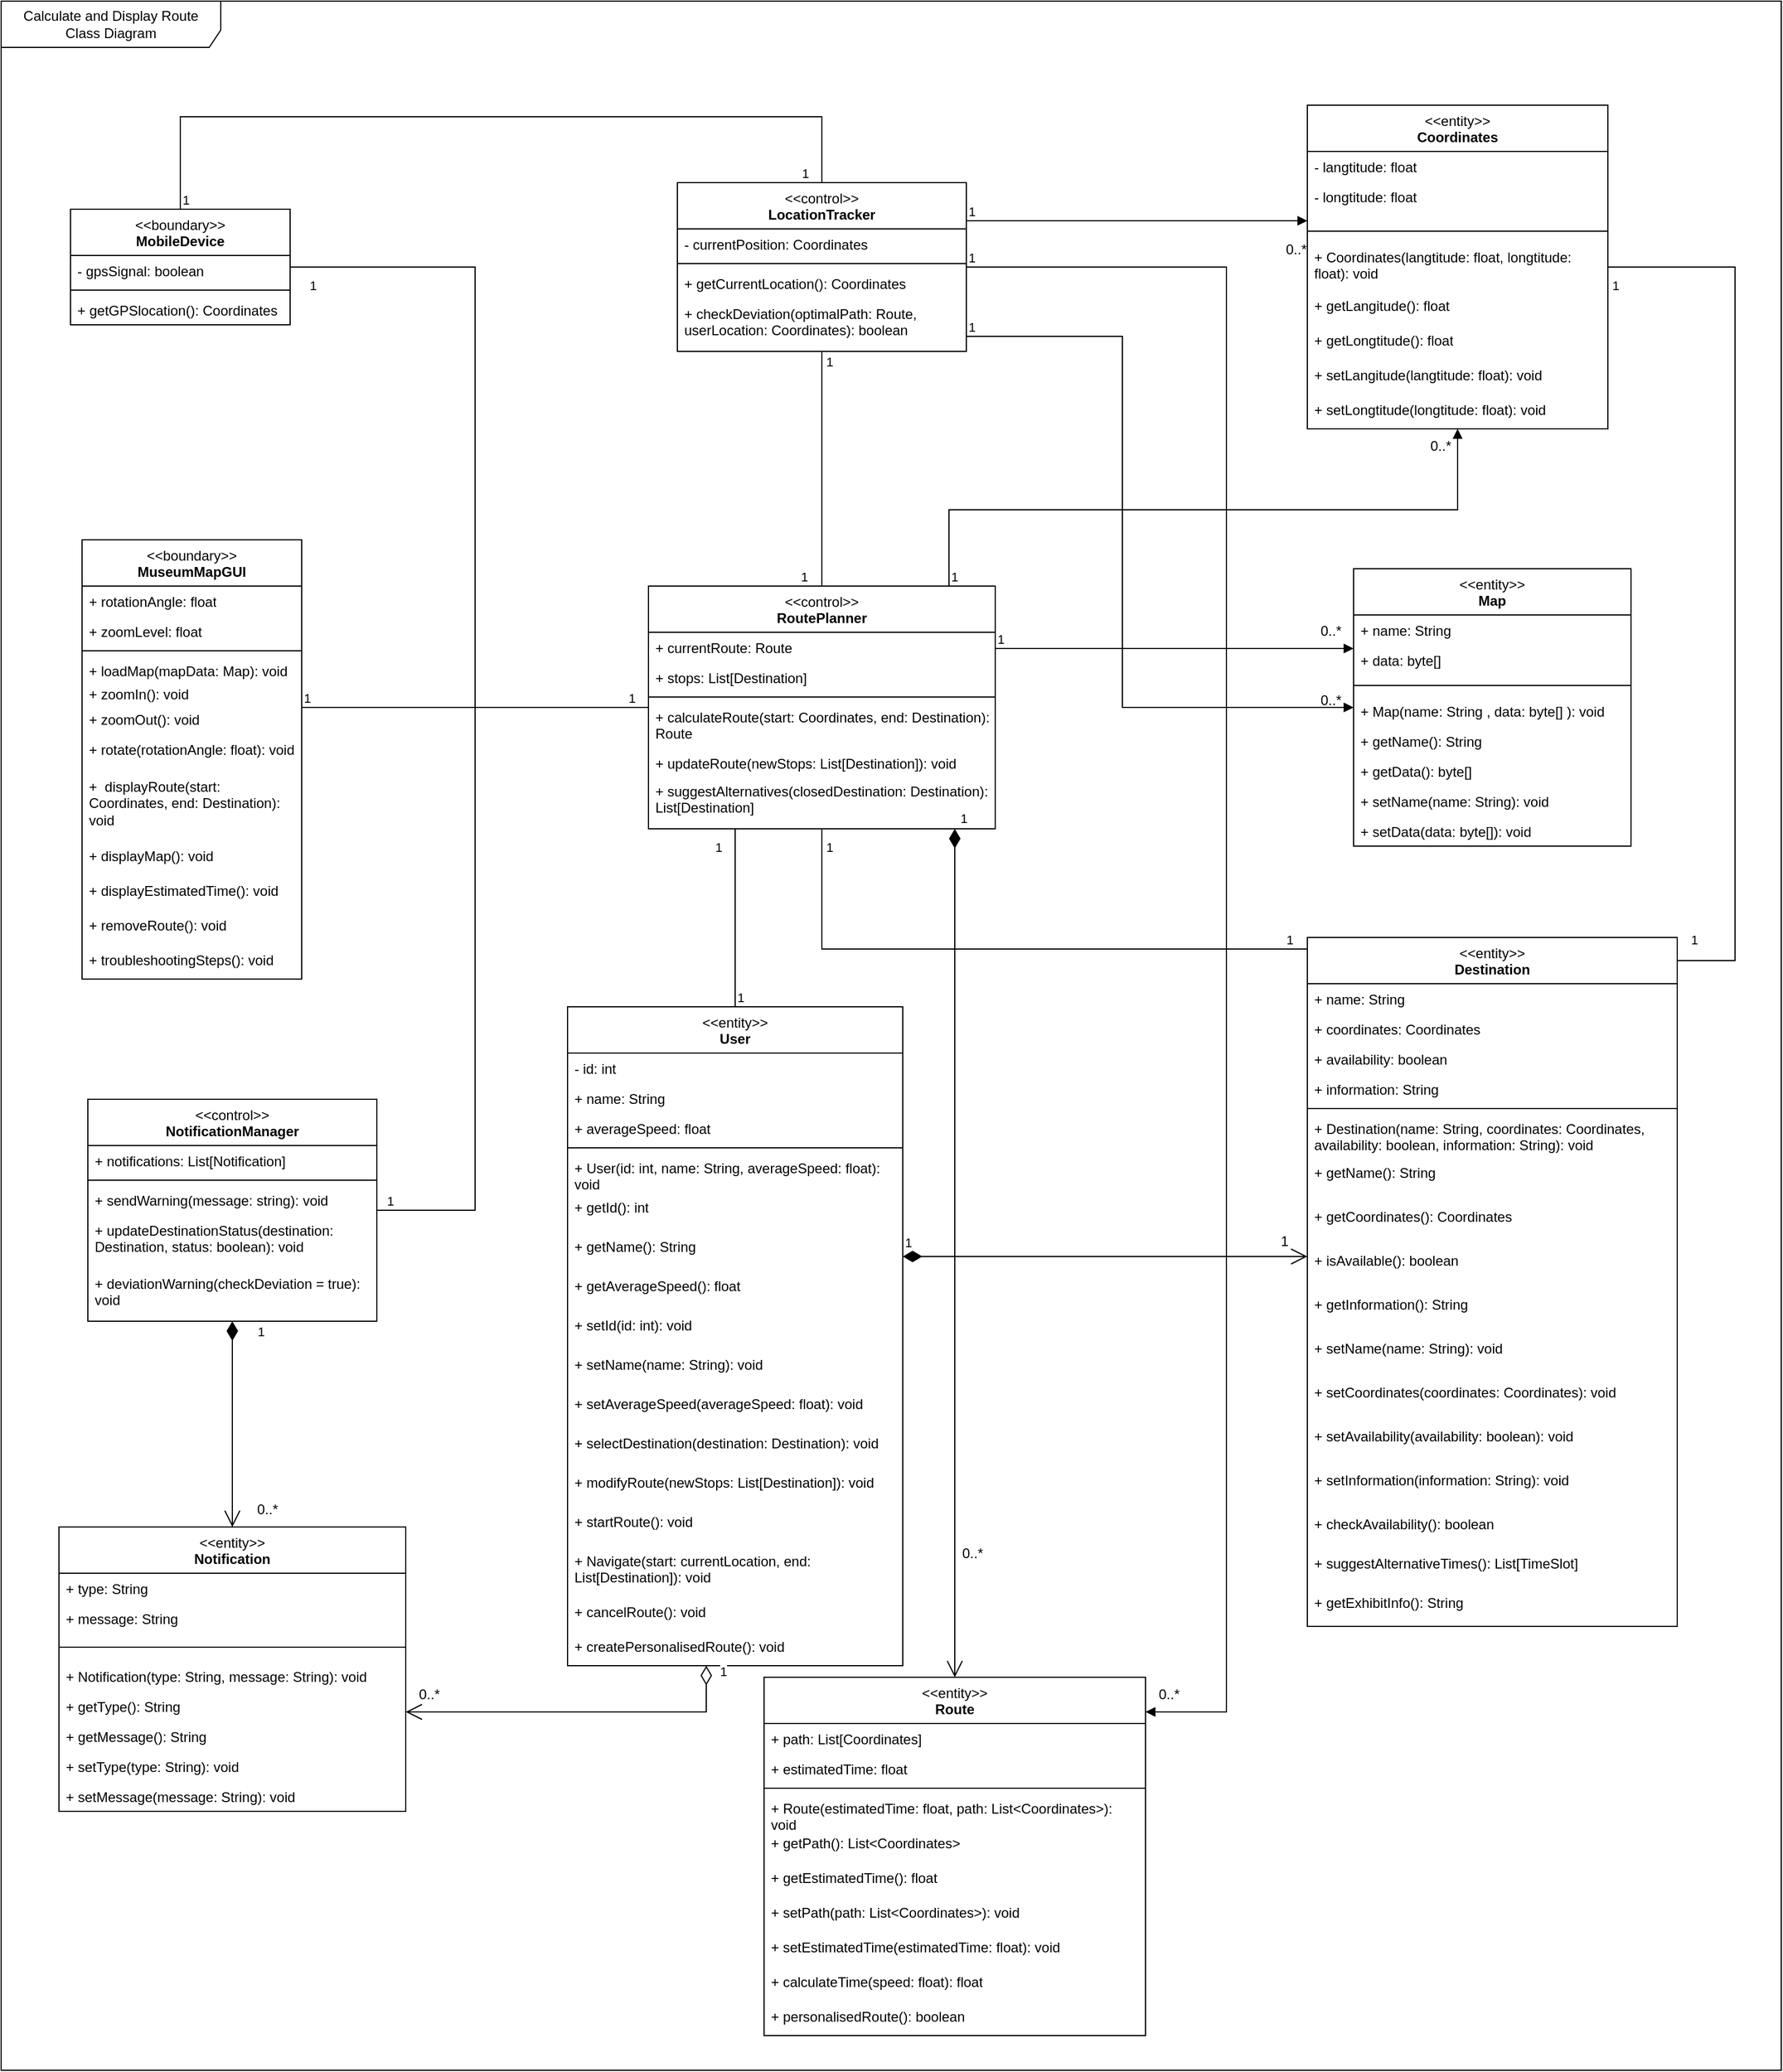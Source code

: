 <mxfile version="26.2.13">
  <diagram name="Page-1" id="kJih2EVv_8KnTAs_L_VF">
    <mxGraphModel dx="2088" dy="1134" grid="1" gridSize="10" guides="1" tooltips="1" connect="1" arrows="1" fold="1" page="1" pageScale="1" pageWidth="850" pageHeight="1100" math="0" shadow="0">
      <root>
        <mxCell id="0" />
        <mxCell id="1" parent="0" />
        <mxCell id="giSu3xgfnJtw4W87moCO-1" value="&lt;div&gt;&lt;span style=&quot;font-weight: normal;&quot;&gt;&amp;lt;&amp;lt;boundary&amp;gt;&amp;gt;&lt;/span&gt;&lt;/div&gt;MuseumMapGUI" style="swimlane;fontStyle=1;align=center;verticalAlign=top;childLayout=stackLayout;horizontal=1;startSize=40;horizontalStack=0;resizeParent=1;resizeParentMax=0;resizeLast=0;collapsible=1;marginBottom=0;whiteSpace=wrap;html=1;" parent="1" vertex="1">
          <mxGeometry x="80" y="486" width="190" height="380" as="geometry" />
        </mxCell>
        <mxCell id="giSu3xgfnJtw4W87moCO-2" value="+ rotationAngle: float" style="text;strokeColor=none;fillColor=none;align=left;verticalAlign=top;spacingLeft=4;spacingRight=4;overflow=hidden;rotatable=0;points=[[0,0.5],[1,0.5]];portConstraint=eastwest;whiteSpace=wrap;html=1;" parent="giSu3xgfnJtw4W87moCO-1" vertex="1">
          <mxGeometry y="40" width="190" height="26" as="geometry" />
        </mxCell>
        <mxCell id="giSu3xgfnJtw4W87moCO-6" value="+ zoomLevel: float" style="text;strokeColor=none;fillColor=none;align=left;verticalAlign=top;spacingLeft=4;spacingRight=4;overflow=hidden;rotatable=0;points=[[0,0.5],[1,0.5]];portConstraint=eastwest;whiteSpace=wrap;html=1;" parent="giSu3xgfnJtw4W87moCO-1" vertex="1">
          <mxGeometry y="66" width="190" height="26" as="geometry" />
        </mxCell>
        <mxCell id="giSu3xgfnJtw4W87moCO-3" value="" style="line;strokeWidth=1;fillColor=none;align=left;verticalAlign=middle;spacingTop=-1;spacingLeft=3;spacingRight=3;rotatable=0;labelPosition=right;points=[];portConstraint=eastwest;strokeColor=inherit;" parent="giSu3xgfnJtw4W87moCO-1" vertex="1">
          <mxGeometry y="92" width="190" height="8" as="geometry" />
        </mxCell>
        <mxCell id="giSu3xgfnJtw4W87moCO-4" value="+ loadMap(mapData: Map): void" style="text;strokeColor=none;fillColor=none;align=left;verticalAlign=top;spacingLeft=4;spacingRight=4;overflow=hidden;rotatable=0;points=[[0,0.5],[1,0.5]];portConstraint=eastwest;whiteSpace=wrap;html=1;" parent="giSu3xgfnJtw4W87moCO-1" vertex="1">
          <mxGeometry y="100" width="190" height="20" as="geometry" />
        </mxCell>
        <mxCell id="giSu3xgfnJtw4W87moCO-8" value="+ zoomIn(): void" style="text;strokeColor=none;fillColor=none;align=left;verticalAlign=top;spacingLeft=4;spacingRight=4;overflow=hidden;rotatable=0;points=[[0,0.5],[1,0.5]];portConstraint=eastwest;whiteSpace=wrap;html=1;" parent="giSu3xgfnJtw4W87moCO-1" vertex="1">
          <mxGeometry y="120" width="190" height="22" as="geometry" />
        </mxCell>
        <mxCell id="giSu3xgfnJtw4W87moCO-7" value="+ zoomOut(): void" style="text;strokeColor=none;fillColor=none;align=left;verticalAlign=top;spacingLeft=4;spacingRight=4;overflow=hidden;rotatable=0;points=[[0,0.5],[1,0.5]];portConstraint=eastwest;whiteSpace=wrap;html=1;" parent="giSu3xgfnJtw4W87moCO-1" vertex="1">
          <mxGeometry y="142" width="190" height="26" as="geometry" />
        </mxCell>
        <mxCell id="yc8N-USPrAwOxbpiKcuN-67" value="+ rotate(rotationAngle: float): void" style="text;strokeColor=none;fillColor=none;align=left;verticalAlign=top;spacingLeft=4;spacingRight=4;overflow=hidden;rotatable=0;points=[[0,0.5],[1,0.5]];portConstraint=eastwest;whiteSpace=wrap;html=1;" parent="giSu3xgfnJtw4W87moCO-1" vertex="1">
          <mxGeometry y="168" width="190" height="32" as="geometry" />
        </mxCell>
        <mxCell id="giSu3xgfnJtw4W87moCO-9" value="+&amp;nbsp;&lt;span style=&quot;color: rgba(0, 0, 0, 0); font-family: monospace; font-size: 0px; text-wrap-mode: nowrap;&quot;&gt;%3CmxGraphModel%3E%3Croot%3E%3CmxCell%20id%3D%220%22%2F%3E%3CmxCell%20id%3D%221%22%20parent%3D%220%22%2F%3E%3CmxCell%20id%3D%222%22%20value%3D%22%2B%26amp%3Bnbsp%3BcalculateRoute(start%3A%20Coordinates%2C%20end%3A%20Destination)%3A%20Route%22%20style%3D%22text%3BstrokeColor%3Dnone%3BfillColor%3Dnone%3Balign%3Dleft%3BverticalAlign%3Dtop%3BspacingLeft%3D4%3BspacingRight%3D4%3Boverflow%3Dhidden%3Brotatable%3D0%3Bpoints%3D%5B%5B0%2C0.5%5D%2C%5B1%2C0.5%5D%5D%3BportConstraint%3Deastwest%3BwhiteSpace%3Dwrap%3Bhtml%3D1%3B%22%20vertex%3D%221%22%20parent%3D%221%22%3E%3CmxGeometry%20x%3D%2250%22%20y%3D%22556%22%20width%3D%22300%22%20height%3D%2240%22%20as%3D%22geometry%22%2F%3E%3C%2FmxCell%3E%3C%2Froot%3E%3C%2FmxGraphModel%3E&lt;/span&gt;&lt;span style=&quot;color: rgba(0, 0, 0, 0); font-family: monospace; font-size: 0px; text-wrap-mode: nowrap;&quot;&gt;%3CmxGraphModel%3E%3Croot%3E%3CmxCell%20id%3D%220%22%2F%3E%3CmxCell%20id%3D%221%22%20parent%3D%220%22%2F%3E%3CmxCell%20id%3D%222%22%20value%3D%22%2B%26amp%3Bnbsp%3BcalculateRoute(start%3A%20Coordinates%2C%20end%3A%20Destination)%3A%20Route%22%20style%3D%22text%3BstrokeColor%3Dnone%3BfillColor%3Dnone%3Balign%3Dleft%3BverticalAlign%3Dtop%3BspacingLeft%3D4%3BspacingRight%3D4%3Boverflow%3Dhidden%3Brotatable%3D0%3Bpoints%3D%5B%5B0%2C0.5%5D%2C%5B1%2C0.5%5D%5D%3BportConstraint%3Deastwest%3BwhiteSpace%3Dwrap%3Bhtml%3D1%3B%22%20vertex%3D%221%22%20parent%3D%221%22%3E%3CmxGeometry%20x%3D%2250%22%20y%3D%22556%22%20width%3D%22300%22%20height%3D%2240%22%20as%3D%22geometry%22%2F%3E%3C%2FmxCell%3E%3C%2Froot%3E%3C%2FmxGraphModel%3E&lt;/span&gt;&lt;span style=&quot;color: rgba(0, 0, 0, 0); font-family: monospace; font-size: 0px; text-wrap-mode: nowrap;&quot;&gt;%3CmxGraphModel%3E%3Croot%3E%3CmxCell%20id%3D%220%22%2F%3E%3CmxCell%20id%3D%221%22%20parent%3D%220%22%2F%3E%3CmxCell%20id%3D%222%22%20value%3D%22%2B%26amp%3Bnbsp%3BcalculateRoute(start%3A%20Coordinates%2C%20end%3A%20Destination)%3A%20Route%22%20style%3D%22text%3BstrokeColor%3Dnone%3BfillColor%3Dnone%3Balign%3Dleft%3BverticalAlign%3Dtop%3BspacingLeft%3D4%3BspacingRight%3D4%3Boverflow%3Dhidden%3Brotatable%3D0%3Bpoints%3D%5B%5B0%2C0.5%5D%2C%5B1%2C0.5%5D%5D%3BportConstraint%3Deastwest%3BwhiteSpace%3Dwrap%3Bhtml%3D1%3B%22%20vertex%3D%221%22%20parent%3D%221%22%3E%3CmxGeometry%20x%3D%2250%22%20y%3D%22556%22%20width%3D%22300%22%20height%3D%2240%22%20as%3D%22geometry%22%2F%3E%3C%2FmxCell%3E%3C%2Froot%3E%3C%2FmxGraphModel%3E&lt;/span&gt;&amp;nbsp;displayRoute(start: Coordinates, end: Destination): void" style="text;strokeColor=none;fillColor=none;align=left;verticalAlign=top;spacingLeft=4;spacingRight=4;overflow=hidden;rotatable=0;points=[[0,0.5],[1,0.5]];portConstraint=eastwest;whiteSpace=wrap;html=1;" parent="giSu3xgfnJtw4W87moCO-1" vertex="1">
          <mxGeometry y="200" width="190" height="60" as="geometry" />
        </mxCell>
        <mxCell id="yc8N-USPrAwOxbpiKcuN-157" value="+&amp;nbsp;displayMap(): void" style="text;strokeColor=none;fillColor=none;align=left;verticalAlign=top;spacingLeft=4;spacingRight=4;overflow=hidden;rotatable=0;points=[[0,0.5],[1,0.5]];portConstraint=eastwest;whiteSpace=wrap;html=1;" parent="giSu3xgfnJtw4W87moCO-1" vertex="1">
          <mxGeometry y="260" width="190" height="30" as="geometry" />
        </mxCell>
        <mxCell id="pX2vOgB9DVnVpHi7qS7u-8" value="+ displayEstimatedTime(): void" style="text;strokeColor=none;fillColor=none;align=left;verticalAlign=top;spacingLeft=4;spacingRight=4;overflow=hidden;rotatable=0;points=[[0,0.5],[1,0.5]];portConstraint=eastwest;whiteSpace=wrap;html=1;" parent="giSu3xgfnJtw4W87moCO-1" vertex="1">
          <mxGeometry y="290" width="190" height="30" as="geometry" />
        </mxCell>
        <mxCell id="pX2vOgB9DVnVpHi7qS7u-9" value="+ removeRoute(): void" style="text;strokeColor=none;fillColor=none;align=left;verticalAlign=top;spacingLeft=4;spacingRight=4;overflow=hidden;rotatable=0;points=[[0,0.5],[1,0.5]];portConstraint=eastwest;whiteSpace=wrap;html=1;" parent="giSu3xgfnJtw4W87moCO-1" vertex="1">
          <mxGeometry y="320" width="190" height="30" as="geometry" />
        </mxCell>
        <mxCell id="pX2vOgB9DVnVpHi7qS7u-10" value="+ troubleshootingSteps(): void" style="text;strokeColor=none;fillColor=none;align=left;verticalAlign=top;spacingLeft=4;spacingRight=4;overflow=hidden;rotatable=0;points=[[0,0.5],[1,0.5]];portConstraint=eastwest;whiteSpace=wrap;html=1;" parent="giSu3xgfnJtw4W87moCO-1" vertex="1">
          <mxGeometry y="350" width="190" height="30" as="geometry" />
        </mxCell>
        <mxCell id="giSu3xgfnJtw4W87moCO-10" value="Calculate and Display Route&lt;div&gt;Class Diagram&lt;/div&gt;" style="shape=umlFrame;whiteSpace=wrap;html=1;pointerEvents=0;width=190;height=40;" parent="1" vertex="1">
          <mxGeometry x="10" y="20" width="1540" height="1790" as="geometry" />
        </mxCell>
        <mxCell id="yc8N-USPrAwOxbpiKcuN-10" value="&lt;div&gt;&lt;span style=&quot;font-weight: normal;&quot;&gt;&amp;lt;&amp;lt;boundary&amp;gt;&amp;gt;&lt;/span&gt;&lt;/div&gt;MobileDevice" style="swimlane;fontStyle=1;align=center;verticalAlign=top;childLayout=stackLayout;horizontal=1;startSize=40;horizontalStack=0;resizeParent=1;resizeParentMax=0;resizeLast=0;collapsible=1;marginBottom=0;whiteSpace=wrap;html=1;" parent="1" vertex="1">
          <mxGeometry x="70" y="200" width="190" height="100" as="geometry" />
        </mxCell>
        <mxCell id="yc8N-USPrAwOxbpiKcuN-11" value="- gpsSignal: boolean" style="text;strokeColor=none;fillColor=none;align=left;verticalAlign=top;spacingLeft=4;spacingRight=4;overflow=hidden;rotatable=0;points=[[0,0.5],[1,0.5]];portConstraint=eastwest;whiteSpace=wrap;html=1;" parent="yc8N-USPrAwOxbpiKcuN-10" vertex="1">
          <mxGeometry y="40" width="190" height="26" as="geometry" />
        </mxCell>
        <mxCell id="yc8N-USPrAwOxbpiKcuN-14" value="" style="line;strokeWidth=1;fillColor=none;align=left;verticalAlign=middle;spacingTop=-1;spacingLeft=3;spacingRight=3;rotatable=0;labelPosition=right;points=[];portConstraint=eastwest;strokeColor=inherit;" parent="yc8N-USPrAwOxbpiKcuN-10" vertex="1">
          <mxGeometry y="66" width="190" height="8" as="geometry" />
        </mxCell>
        <mxCell id="yc8N-USPrAwOxbpiKcuN-15" value="+ getGPSlocation(): Coordinates" style="text;strokeColor=none;fillColor=none;align=left;verticalAlign=top;spacingLeft=4;spacingRight=4;overflow=hidden;rotatable=0;points=[[0,0.5],[1,0.5]];portConstraint=eastwest;whiteSpace=wrap;html=1;" parent="yc8N-USPrAwOxbpiKcuN-10" vertex="1">
          <mxGeometry y="74" width="190" height="26" as="geometry" />
        </mxCell>
        <mxCell id="yc8N-USPrAwOxbpiKcuN-20" value="&lt;div&gt;&lt;span style=&quot;font-weight: normal;&quot;&gt;&amp;lt;&amp;lt;entity&amp;gt;&amp;gt;&lt;/span&gt;&lt;/div&gt;User" style="swimlane;fontStyle=1;align=center;verticalAlign=top;childLayout=stackLayout;horizontal=1;startSize=40;horizontalStack=0;resizeParent=1;resizeParentMax=0;resizeLast=0;collapsible=1;marginBottom=0;whiteSpace=wrap;html=1;" parent="1" vertex="1">
          <mxGeometry x="500" y="890" width="290" height="570" as="geometry" />
        </mxCell>
        <mxCell id="yc8N-USPrAwOxbpiKcuN-21" value="- id: int" style="text;strokeColor=none;fillColor=none;align=left;verticalAlign=top;spacingLeft=4;spacingRight=4;overflow=hidden;rotatable=0;points=[[0,0.5],[1,0.5]];portConstraint=eastwest;whiteSpace=wrap;html=1;" parent="yc8N-USPrAwOxbpiKcuN-20" vertex="1">
          <mxGeometry y="40" width="290" height="26" as="geometry" />
        </mxCell>
        <mxCell id="yc8N-USPrAwOxbpiKcuN-22" value="+ name: String" style="text;strokeColor=none;fillColor=none;align=left;verticalAlign=top;spacingLeft=4;spacingRight=4;overflow=hidden;rotatable=0;points=[[0,0.5],[1,0.5]];portConstraint=eastwest;whiteSpace=wrap;html=1;" parent="yc8N-USPrAwOxbpiKcuN-20" vertex="1">
          <mxGeometry y="66" width="290" height="26" as="geometry" />
        </mxCell>
        <mxCell id="yc8N-USPrAwOxbpiKcuN-28" value="+ averageSpeed: float" style="text;strokeColor=none;fillColor=none;align=left;verticalAlign=top;spacingLeft=4;spacingRight=4;overflow=hidden;rotatable=0;points=[[0,0.5],[1,0.5]];portConstraint=eastwest;whiteSpace=wrap;html=1;" parent="yc8N-USPrAwOxbpiKcuN-20" vertex="1">
          <mxGeometry y="92" width="290" height="26" as="geometry" />
        </mxCell>
        <mxCell id="yc8N-USPrAwOxbpiKcuN-23" value="" style="line;strokeWidth=1;fillColor=none;align=left;verticalAlign=middle;spacingTop=-1;spacingLeft=3;spacingRight=3;rotatable=0;labelPosition=right;points=[];portConstraint=eastwest;strokeColor=inherit;" parent="yc8N-USPrAwOxbpiKcuN-20" vertex="1">
          <mxGeometry y="118" width="290" height="8" as="geometry" />
        </mxCell>
        <mxCell id="yc8N-USPrAwOxbpiKcuN-24" value="+ User(id: int, name: String, averageSpeed: float): void" style="text;strokeColor=none;fillColor=none;align=left;verticalAlign=top;spacingLeft=4;spacingRight=4;overflow=hidden;rotatable=0;points=[[0,0.5],[1,0.5]];portConstraint=eastwest;whiteSpace=wrap;html=1;" parent="yc8N-USPrAwOxbpiKcuN-20" vertex="1">
          <mxGeometry y="126" width="290" height="34" as="geometry" />
        </mxCell>
        <mxCell id="yc8N-USPrAwOxbpiKcuN-135" value="+ getId(): int" style="text;strokeColor=none;fillColor=none;align=left;verticalAlign=top;spacingLeft=4;spacingRight=4;overflow=hidden;rotatable=0;points=[[0,0.5],[1,0.5]];portConstraint=eastwest;whiteSpace=wrap;html=1;" parent="yc8N-USPrAwOxbpiKcuN-20" vertex="1">
          <mxGeometry y="160" width="290" height="34" as="geometry" />
        </mxCell>
        <mxCell id="yc8N-USPrAwOxbpiKcuN-140" value="+ getName(): String" style="text;strokeColor=none;fillColor=none;align=left;verticalAlign=top;spacingLeft=4;spacingRight=4;overflow=hidden;rotatable=0;points=[[0,0.5],[1,0.5]];portConstraint=eastwest;whiteSpace=wrap;html=1;" parent="yc8N-USPrAwOxbpiKcuN-20" vertex="1">
          <mxGeometry y="194" width="290" height="34" as="geometry" />
        </mxCell>
        <mxCell id="yc8N-USPrAwOxbpiKcuN-139" value="+ getAverageSpeed(): float" style="text;strokeColor=none;fillColor=none;align=left;verticalAlign=top;spacingLeft=4;spacingRight=4;overflow=hidden;rotatable=0;points=[[0,0.5],[1,0.5]];portConstraint=eastwest;whiteSpace=wrap;html=1;" parent="yc8N-USPrAwOxbpiKcuN-20" vertex="1">
          <mxGeometry y="228" width="290" height="34" as="geometry" />
        </mxCell>
        <mxCell id="yc8N-USPrAwOxbpiKcuN-138" value="+ setId(id: int): void" style="text;strokeColor=none;fillColor=none;align=left;verticalAlign=top;spacingLeft=4;spacingRight=4;overflow=hidden;rotatable=0;points=[[0,0.5],[1,0.5]];portConstraint=eastwest;whiteSpace=wrap;html=1;" parent="yc8N-USPrAwOxbpiKcuN-20" vertex="1">
          <mxGeometry y="262" width="290" height="34" as="geometry" />
        </mxCell>
        <mxCell id="yc8N-USPrAwOxbpiKcuN-137" value="+ setName(name: String): void" style="text;strokeColor=none;fillColor=none;align=left;verticalAlign=top;spacingLeft=4;spacingRight=4;overflow=hidden;rotatable=0;points=[[0,0.5],[1,0.5]];portConstraint=eastwest;whiteSpace=wrap;html=1;" parent="yc8N-USPrAwOxbpiKcuN-20" vertex="1">
          <mxGeometry y="296" width="290" height="34" as="geometry" />
        </mxCell>
        <mxCell id="yc8N-USPrAwOxbpiKcuN-136" value="+ setAverageSpeed(averageSpeed: float): void" style="text;strokeColor=none;fillColor=none;align=left;verticalAlign=top;spacingLeft=4;spacingRight=4;overflow=hidden;rotatable=0;points=[[0,0.5],[1,0.5]];portConstraint=eastwest;whiteSpace=wrap;html=1;" parent="yc8N-USPrAwOxbpiKcuN-20" vertex="1">
          <mxGeometry y="330" width="290" height="34" as="geometry" />
        </mxCell>
        <mxCell id="yc8N-USPrAwOxbpiKcuN-114" value="+ selectDestination(destination: Destination): void" style="text;strokeColor=none;fillColor=none;align=left;verticalAlign=top;spacingLeft=4;spacingRight=4;overflow=hidden;rotatable=0;points=[[0,0.5],[1,0.5]];portConstraint=eastwest;whiteSpace=wrap;html=1;" parent="yc8N-USPrAwOxbpiKcuN-20" vertex="1">
          <mxGeometry y="364" width="290" height="34" as="geometry" />
        </mxCell>
        <mxCell id="yc8N-USPrAwOxbpiKcuN-64" value="+ modifyRoute(newStops: List[Destination]): void" style="text;strokeColor=none;fillColor=none;align=left;verticalAlign=top;spacingLeft=4;spacingRight=4;overflow=hidden;rotatable=0;points=[[0,0.5],[1,0.5]];portConstraint=eastwest;whiteSpace=wrap;html=1;" parent="yc8N-USPrAwOxbpiKcuN-20" vertex="1">
          <mxGeometry y="398" width="290" height="34" as="geometry" />
        </mxCell>
        <mxCell id="pX2vOgB9DVnVpHi7qS7u-5" value="+ startRoute(): void" style="text;strokeColor=none;fillColor=none;align=left;verticalAlign=top;spacingLeft=4;spacingRight=4;overflow=hidden;rotatable=0;points=[[0,0.5],[1,0.5]];portConstraint=eastwest;whiteSpace=wrap;html=1;" parent="yc8N-USPrAwOxbpiKcuN-20" vertex="1">
          <mxGeometry y="432" width="290" height="34" as="geometry" />
        </mxCell>
        <mxCell id="pX2vOgB9DVnVpHi7qS7u-6" value="+ Navigate(start: currentLocation, end: List[Destination]): void" style="text;strokeColor=none;fillColor=none;align=left;verticalAlign=top;spacingLeft=4;spacingRight=4;overflow=hidden;rotatable=0;points=[[0,0.5],[1,0.5]];portConstraint=eastwest;whiteSpace=wrap;html=1;" parent="yc8N-USPrAwOxbpiKcuN-20" vertex="1">
          <mxGeometry y="466" width="290" height="44" as="geometry" />
        </mxCell>
        <mxCell id="vBybFqp4DX1e90BLCFXX-2" value="+ cancelRoute(): void" style="text;strokeColor=none;fillColor=none;align=left;verticalAlign=top;spacingLeft=4;spacingRight=4;overflow=hidden;rotatable=0;points=[[0,0.5],[1,0.5]];portConstraint=eastwest;whiteSpace=wrap;html=1;" vertex="1" parent="yc8N-USPrAwOxbpiKcuN-20">
          <mxGeometry y="510" width="290" height="30" as="geometry" />
        </mxCell>
        <mxCell id="pX2vOgB9DVnVpHi7qS7u-4" value="+ createPersonalisedRoute(): void" style="text;strokeColor=none;fillColor=none;align=left;verticalAlign=top;spacingLeft=4;spacingRight=4;overflow=hidden;rotatable=0;points=[[0,0.5],[1,0.5]];portConstraint=eastwest;whiteSpace=wrap;html=1;" parent="yc8N-USPrAwOxbpiKcuN-20" vertex="1">
          <mxGeometry y="540" width="290" height="30" as="geometry" />
        </mxCell>
        <mxCell id="yc8N-USPrAwOxbpiKcuN-30" value="&lt;div&gt;&lt;span style=&quot;font-weight: normal;&quot;&gt;&amp;lt;&amp;lt;entity&amp;gt;&amp;gt;&lt;/span&gt;&lt;/div&gt;Destination" style="swimlane;fontStyle=1;align=center;verticalAlign=top;childLayout=stackLayout;horizontal=1;startSize=40;horizontalStack=0;resizeParent=1;resizeParentMax=0;resizeLast=0;collapsible=1;marginBottom=0;whiteSpace=wrap;html=1;" parent="1" vertex="1">
          <mxGeometry x="1140" y="830" width="320" height="596" as="geometry" />
        </mxCell>
        <mxCell id="yc8N-USPrAwOxbpiKcuN-31" value="+ name: String" style="text;strokeColor=none;fillColor=none;align=left;verticalAlign=top;spacingLeft=4;spacingRight=4;overflow=hidden;rotatable=0;points=[[0,0.5],[1,0.5]];portConstraint=eastwest;whiteSpace=wrap;html=1;" parent="yc8N-USPrAwOxbpiKcuN-30" vertex="1">
          <mxGeometry y="40" width="320" height="26" as="geometry" />
        </mxCell>
        <mxCell id="yc8N-USPrAwOxbpiKcuN-32" value="+ coordinates: Coordinates" style="text;strokeColor=none;fillColor=none;align=left;verticalAlign=top;spacingLeft=4;spacingRight=4;overflow=hidden;rotatable=0;points=[[0,0.5],[1,0.5]];portConstraint=eastwest;whiteSpace=wrap;html=1;" parent="yc8N-USPrAwOxbpiKcuN-30" vertex="1">
          <mxGeometry y="66" width="320" height="26" as="geometry" />
        </mxCell>
        <mxCell id="yc8N-USPrAwOxbpiKcuN-33" value="+ availability: boolean" style="text;strokeColor=none;fillColor=none;align=left;verticalAlign=top;spacingLeft=4;spacingRight=4;overflow=hidden;rotatable=0;points=[[0,0.5],[1,0.5]];portConstraint=eastwest;whiteSpace=wrap;html=1;" parent="yc8N-USPrAwOxbpiKcuN-30" vertex="1">
          <mxGeometry y="92" width="320" height="26" as="geometry" />
        </mxCell>
        <mxCell id="yc8N-USPrAwOxbpiKcuN-70" value="+ information: String" style="text;strokeColor=none;fillColor=none;align=left;verticalAlign=top;spacingLeft=4;spacingRight=4;overflow=hidden;rotatable=0;points=[[0,0.5],[1,0.5]];portConstraint=eastwest;whiteSpace=wrap;html=1;" parent="yc8N-USPrAwOxbpiKcuN-30" vertex="1">
          <mxGeometry y="118" width="320" height="26" as="geometry" />
        </mxCell>
        <mxCell id="yc8N-USPrAwOxbpiKcuN-34" value="" style="line;strokeWidth=1;fillColor=none;align=left;verticalAlign=middle;spacingTop=-1;spacingLeft=3;spacingRight=3;rotatable=0;labelPosition=right;points=[];portConstraint=eastwest;strokeColor=inherit;" parent="yc8N-USPrAwOxbpiKcuN-30" vertex="1">
          <mxGeometry y="144" width="320" height="8" as="geometry" />
        </mxCell>
        <mxCell id="yc8N-USPrAwOxbpiKcuN-144" value="&lt;div&gt;+ Destination(name: String, coordinates: Coordinates, availability: boolean, information: String): void&lt;/div&gt;&lt;div&gt;&lt;br&gt;&lt;/div&gt;" style="text;strokeColor=none;fillColor=none;align=left;verticalAlign=top;spacingLeft=4;spacingRight=4;overflow=hidden;rotatable=0;points=[[0,0.5],[1,0.5]];portConstraint=eastwest;whiteSpace=wrap;html=1;" parent="yc8N-USPrAwOxbpiKcuN-30" vertex="1">
          <mxGeometry y="152" width="320" height="38" as="geometry" />
        </mxCell>
        <mxCell id="yc8N-USPrAwOxbpiKcuN-150" value="&lt;div&gt;+ getName(): String&lt;/div&gt;" style="text;strokeColor=none;fillColor=none;align=left;verticalAlign=top;spacingLeft=4;spacingRight=4;overflow=hidden;rotatable=0;points=[[0,0.5],[1,0.5]];portConstraint=eastwest;whiteSpace=wrap;html=1;" parent="yc8N-USPrAwOxbpiKcuN-30" vertex="1">
          <mxGeometry y="190" width="320" height="38" as="geometry" />
        </mxCell>
        <mxCell id="yc8N-USPrAwOxbpiKcuN-149" value="&lt;div&gt;+ getCoordinates(): Coordinates&lt;/div&gt;" style="text;strokeColor=none;fillColor=none;align=left;verticalAlign=top;spacingLeft=4;spacingRight=4;overflow=hidden;rotatable=0;points=[[0,0.5],[1,0.5]];portConstraint=eastwest;whiteSpace=wrap;html=1;" parent="yc8N-USPrAwOxbpiKcuN-30" vertex="1">
          <mxGeometry y="228" width="320" height="38" as="geometry" />
        </mxCell>
        <mxCell id="yc8N-USPrAwOxbpiKcuN-148" value="&lt;div&gt;+ isAvailable(): boolean&lt;/div&gt;" style="text;strokeColor=none;fillColor=none;align=left;verticalAlign=top;spacingLeft=4;spacingRight=4;overflow=hidden;rotatable=0;points=[[0,0.5],[1,0.5]];portConstraint=eastwest;whiteSpace=wrap;html=1;" parent="yc8N-USPrAwOxbpiKcuN-30" vertex="1">
          <mxGeometry y="266" width="320" height="38" as="geometry" />
        </mxCell>
        <mxCell id="yc8N-USPrAwOxbpiKcuN-147" value="&lt;div&gt;+ getInformation(): String&lt;/div&gt;" style="text;strokeColor=none;fillColor=none;align=left;verticalAlign=top;spacingLeft=4;spacingRight=4;overflow=hidden;rotatable=0;points=[[0,0.5],[1,0.5]];portConstraint=eastwest;whiteSpace=wrap;html=1;" parent="yc8N-USPrAwOxbpiKcuN-30" vertex="1">
          <mxGeometry y="304" width="320" height="38" as="geometry" />
        </mxCell>
        <mxCell id="yc8N-USPrAwOxbpiKcuN-156" value="&lt;div&gt;+ setName(name: String): void&lt;/div&gt;" style="text;strokeColor=none;fillColor=none;align=left;verticalAlign=top;spacingLeft=4;spacingRight=4;overflow=hidden;rotatable=0;points=[[0,0.5],[1,0.5]];portConstraint=eastwest;whiteSpace=wrap;html=1;" parent="yc8N-USPrAwOxbpiKcuN-30" vertex="1">
          <mxGeometry y="342" width="320" height="38" as="geometry" />
        </mxCell>
        <mxCell id="yc8N-USPrAwOxbpiKcuN-151" value="&lt;div&gt;+ setCoordinates(coordinates: Coordinates): void&lt;/div&gt;" style="text;strokeColor=none;fillColor=none;align=left;verticalAlign=top;spacingLeft=4;spacingRight=4;overflow=hidden;rotatable=0;points=[[0,0.5],[1,0.5]];portConstraint=eastwest;whiteSpace=wrap;html=1;" parent="yc8N-USPrAwOxbpiKcuN-30" vertex="1">
          <mxGeometry y="380" width="320" height="38" as="geometry" />
        </mxCell>
        <mxCell id="yc8N-USPrAwOxbpiKcuN-35" value="+ setAvailability(availability: boolean): void" style="text;strokeColor=none;fillColor=none;align=left;verticalAlign=top;spacingLeft=4;spacingRight=4;overflow=hidden;rotatable=0;points=[[0,0.5],[1,0.5]];portConstraint=eastwest;whiteSpace=wrap;html=1;" parent="yc8N-USPrAwOxbpiKcuN-30" vertex="1">
          <mxGeometry y="418" width="320" height="38" as="geometry" />
        </mxCell>
        <mxCell id="yc8N-USPrAwOxbpiKcuN-146" value="&lt;div&gt;+ setInformation(information: String): void&lt;/div&gt;" style="text;strokeColor=none;fillColor=none;align=left;verticalAlign=top;spacingLeft=4;spacingRight=4;overflow=hidden;rotatable=0;points=[[0,0.5],[1,0.5]];portConstraint=eastwest;whiteSpace=wrap;html=1;" parent="yc8N-USPrAwOxbpiKcuN-30" vertex="1">
          <mxGeometry y="456" width="320" height="38" as="geometry" />
        </mxCell>
        <mxCell id="yc8N-USPrAwOxbpiKcuN-100" value="+ checkAvailability(): boolean" style="text;strokeColor=none;fillColor=none;align=left;verticalAlign=top;spacingLeft=4;spacingRight=4;overflow=hidden;rotatable=0;points=[[0,0.5],[1,0.5]];portConstraint=eastwest;whiteSpace=wrap;html=1;" parent="yc8N-USPrAwOxbpiKcuN-30" vertex="1">
          <mxGeometry y="494" width="320" height="34" as="geometry" />
        </mxCell>
        <mxCell id="yc8N-USPrAwOxbpiKcuN-36" value="+ suggestAlternativeTimes(): List[TimeSlot]" style="text;strokeColor=none;fillColor=none;align=left;verticalAlign=top;spacingLeft=4;spacingRight=4;overflow=hidden;rotatable=0;points=[[0,0.5],[1,0.5]];portConstraint=eastwest;whiteSpace=wrap;html=1;" parent="yc8N-USPrAwOxbpiKcuN-30" vertex="1">
          <mxGeometry y="528" width="320" height="34" as="geometry" />
        </mxCell>
        <mxCell id="yc8N-USPrAwOxbpiKcuN-69" value="+&amp;nbsp;getExhibitInfo(): String" style="text;strokeColor=none;fillColor=none;align=left;verticalAlign=top;spacingLeft=4;spacingRight=4;overflow=hidden;rotatable=0;points=[[0,0.5],[1,0.5]];portConstraint=eastwest;whiteSpace=wrap;html=1;" parent="yc8N-USPrAwOxbpiKcuN-30" vertex="1">
          <mxGeometry y="562" width="320" height="34" as="geometry" />
        </mxCell>
        <mxCell id="yc8N-USPrAwOxbpiKcuN-37" value="&lt;div&gt;&lt;span style=&quot;font-weight: normal;&quot;&gt;&amp;lt;&amp;lt;entity&amp;gt;&amp;gt;&lt;/span&gt;&lt;/div&gt;Route" style="swimlane;fontStyle=1;align=center;verticalAlign=top;childLayout=stackLayout;horizontal=1;startSize=40;horizontalStack=0;resizeParent=1;resizeParentMax=0;resizeLast=0;collapsible=1;marginBottom=0;whiteSpace=wrap;html=1;" parent="1" vertex="1">
          <mxGeometry x="670" y="1470" width="330" height="310" as="geometry" />
        </mxCell>
        <mxCell id="yc8N-USPrAwOxbpiKcuN-38" value="+ path: List[Coordinates]" style="text;strokeColor=none;fillColor=none;align=left;verticalAlign=top;spacingLeft=4;spacingRight=4;overflow=hidden;rotatable=0;points=[[0,0.5],[1,0.5]];portConstraint=eastwest;whiteSpace=wrap;html=1;" parent="yc8N-USPrAwOxbpiKcuN-37" vertex="1">
          <mxGeometry y="40" width="330" height="26" as="geometry" />
        </mxCell>
        <mxCell id="yc8N-USPrAwOxbpiKcuN-39" value="+ estimatedTime: float" style="text;strokeColor=none;fillColor=none;align=left;verticalAlign=top;spacingLeft=4;spacingRight=4;overflow=hidden;rotatable=0;points=[[0,0.5],[1,0.5]];portConstraint=eastwest;whiteSpace=wrap;html=1;" parent="yc8N-USPrAwOxbpiKcuN-37" vertex="1">
          <mxGeometry y="66" width="330" height="26" as="geometry" />
        </mxCell>
        <mxCell id="yc8N-USPrAwOxbpiKcuN-41" value="" style="line;strokeWidth=1;fillColor=none;align=left;verticalAlign=middle;spacingTop=-1;spacingLeft=3;spacingRight=3;rotatable=0;labelPosition=right;points=[];portConstraint=eastwest;strokeColor=inherit;" parent="yc8N-USPrAwOxbpiKcuN-37" vertex="1">
          <mxGeometry y="92" width="330" height="8" as="geometry" />
        </mxCell>
        <mxCell id="yc8N-USPrAwOxbpiKcuN-112" value="+ Route(estimatedTime: float, path: List&amp;lt;Coordinates&amp;gt;): void" style="text;strokeColor=none;fillColor=none;align=left;verticalAlign=top;spacingLeft=4;spacingRight=4;overflow=hidden;rotatable=0;points=[[0,0.5],[1,0.5]];portConstraint=eastwest;whiteSpace=wrap;html=1;" parent="yc8N-USPrAwOxbpiKcuN-37" vertex="1">
          <mxGeometry y="100" width="330" height="30" as="geometry" />
        </mxCell>
        <mxCell id="yc8N-USPrAwOxbpiKcuN-123" value="+ getPath(): List&amp;lt;Coordinates&amp;gt;" style="text;strokeColor=none;fillColor=none;align=left;verticalAlign=top;spacingLeft=4;spacingRight=4;overflow=hidden;rotatable=0;points=[[0,0.5],[1,0.5]];portConstraint=eastwest;whiteSpace=wrap;html=1;" parent="yc8N-USPrAwOxbpiKcuN-37" vertex="1">
          <mxGeometry y="130" width="330" height="30" as="geometry" />
        </mxCell>
        <mxCell id="yc8N-USPrAwOxbpiKcuN-124" value="+ getEstimatedTime(): float" style="text;strokeColor=none;fillColor=none;align=left;verticalAlign=top;spacingLeft=4;spacingRight=4;overflow=hidden;rotatable=0;points=[[0,0.5],[1,0.5]];portConstraint=eastwest;whiteSpace=wrap;html=1;" parent="yc8N-USPrAwOxbpiKcuN-37" vertex="1">
          <mxGeometry y="160" width="330" height="30" as="geometry" />
        </mxCell>
        <mxCell id="yc8N-USPrAwOxbpiKcuN-125" value="+ setPath(path: List&amp;lt;Coordinates&amp;gt;): void" style="text;strokeColor=none;fillColor=none;align=left;verticalAlign=top;spacingLeft=4;spacingRight=4;overflow=hidden;rotatable=0;points=[[0,0.5],[1,0.5]];portConstraint=eastwest;whiteSpace=wrap;html=1;" parent="yc8N-USPrAwOxbpiKcuN-37" vertex="1">
          <mxGeometry y="190" width="330" height="30" as="geometry" />
        </mxCell>
        <mxCell id="yc8N-USPrAwOxbpiKcuN-126" value="+ setEstimatedTime(estimatedTime: float): void" style="text;strokeColor=none;fillColor=none;align=left;verticalAlign=top;spacingLeft=4;spacingRight=4;overflow=hidden;rotatable=0;points=[[0,0.5],[1,0.5]];portConstraint=eastwest;whiteSpace=wrap;html=1;" parent="yc8N-USPrAwOxbpiKcuN-37" vertex="1">
          <mxGeometry y="220" width="330" height="30" as="geometry" />
        </mxCell>
        <mxCell id="yc8N-USPrAwOxbpiKcuN-42" value="+ calculateTime(speed: float): float" style="text;strokeColor=none;fillColor=none;align=left;verticalAlign=top;spacingLeft=4;spacingRight=4;overflow=hidden;rotatable=0;points=[[0,0.5],[1,0.5]];portConstraint=eastwest;whiteSpace=wrap;html=1;" parent="yc8N-USPrAwOxbpiKcuN-37" vertex="1">
          <mxGeometry y="250" width="330" height="30" as="geometry" />
        </mxCell>
        <mxCell id="vBybFqp4DX1e90BLCFXX-1" value="+ personalisedRoute(): boolean" style="text;strokeColor=none;fillColor=none;align=left;verticalAlign=top;spacingLeft=4;spacingRight=4;overflow=hidden;rotatable=0;points=[[0,0.5],[1,0.5]];portConstraint=eastwest;whiteSpace=wrap;html=1;" vertex="1" parent="yc8N-USPrAwOxbpiKcuN-37">
          <mxGeometry y="280" width="330" height="30" as="geometry" />
        </mxCell>
        <mxCell id="yc8N-USPrAwOxbpiKcuN-44" value="&lt;div&gt;&lt;span style=&quot;font-weight: normal;&quot;&gt;&amp;lt;&amp;lt;control&amp;gt;&amp;gt;&lt;/span&gt;&lt;/div&gt;RoutePlanner" style="swimlane;fontStyle=1;align=center;verticalAlign=top;childLayout=stackLayout;horizontal=1;startSize=40;horizontalStack=0;resizeParent=1;resizeParentMax=0;resizeLast=0;collapsible=1;marginBottom=0;whiteSpace=wrap;html=1;" parent="1" vertex="1">
          <mxGeometry x="570" y="526" width="300" height="210" as="geometry" />
        </mxCell>
        <mxCell id="yc8N-USPrAwOxbpiKcuN-45" value="+ currentRoute: Route" style="text;strokeColor=none;fillColor=none;align=left;verticalAlign=top;spacingLeft=4;spacingRight=4;overflow=hidden;rotatable=0;points=[[0,0.5],[1,0.5]];portConstraint=eastwest;whiteSpace=wrap;html=1;" parent="yc8N-USPrAwOxbpiKcuN-44" vertex="1">
          <mxGeometry y="40" width="300" height="26" as="geometry" />
        </mxCell>
        <mxCell id="yc8N-USPrAwOxbpiKcuN-46" value="+ stops: List[Destination]" style="text;strokeColor=none;fillColor=none;align=left;verticalAlign=top;spacingLeft=4;spacingRight=4;overflow=hidden;rotatable=0;points=[[0,0.5],[1,0.5]];portConstraint=eastwest;whiteSpace=wrap;html=1;" parent="yc8N-USPrAwOxbpiKcuN-44" vertex="1">
          <mxGeometry y="66" width="300" height="26" as="geometry" />
        </mxCell>
        <mxCell id="yc8N-USPrAwOxbpiKcuN-48" value="" style="line;strokeWidth=1;fillColor=none;align=left;verticalAlign=middle;spacingTop=-1;spacingLeft=3;spacingRight=3;rotatable=0;labelPosition=right;points=[];portConstraint=eastwest;strokeColor=inherit;" parent="yc8N-USPrAwOxbpiKcuN-44" vertex="1">
          <mxGeometry y="92" width="300" height="8" as="geometry" />
        </mxCell>
        <mxCell id="yc8N-USPrAwOxbpiKcuN-49" value="+&amp;nbsp;calculateRoute(start: Coordinates, end: Destination): Route" style="text;strokeColor=none;fillColor=none;align=left;verticalAlign=top;spacingLeft=4;spacingRight=4;overflow=hidden;rotatable=0;points=[[0,0.5],[1,0.5]];portConstraint=eastwest;whiteSpace=wrap;html=1;" parent="yc8N-USPrAwOxbpiKcuN-44" vertex="1">
          <mxGeometry y="100" width="300" height="40" as="geometry" />
        </mxCell>
        <mxCell id="yc8N-USPrAwOxbpiKcuN-50" value="+&amp;nbsp;updateRoute(newStops: List[Destination]): void" style="text;strokeColor=none;fillColor=none;align=left;verticalAlign=top;spacingLeft=4;spacingRight=4;overflow=hidden;rotatable=0;points=[[0,0.5],[1,0.5]];portConstraint=eastwest;whiteSpace=wrap;html=1;" parent="yc8N-USPrAwOxbpiKcuN-44" vertex="1">
          <mxGeometry y="140" width="300" height="24" as="geometry" />
        </mxCell>
        <mxCell id="yc8N-USPrAwOxbpiKcuN-51" value="+&amp;nbsp;&lt;span style=&quot;background-color: transparent; color: light-dark(rgb(0, 0, 0), rgb(255, 255, 255));&quot;&gt;suggestAlternatives(closedDestination: Destination): List[Destination]&lt;/span&gt;&lt;h4 class=&quot;&quot; data-end=&quot;1897&quot; data-start=&quot;1869&quot;&gt;&lt;/h4&gt;" style="text;strokeColor=none;fillColor=none;align=left;verticalAlign=top;spacingLeft=4;spacingRight=4;overflow=hidden;rotatable=0;points=[[0,0.5],[1,0.5]];portConstraint=eastwest;whiteSpace=wrap;html=1;" parent="yc8N-USPrAwOxbpiKcuN-44" vertex="1">
          <mxGeometry y="164" width="300" height="46" as="geometry" />
        </mxCell>
        <mxCell id="yc8N-USPrAwOxbpiKcuN-52" value="&lt;div&gt;&lt;span style=&quot;font-weight: normal;&quot;&gt;&amp;lt;&amp;lt;control&amp;gt;&amp;gt;&lt;/span&gt;&lt;/div&gt;NotificationManager" style="swimlane;fontStyle=1;align=center;verticalAlign=top;childLayout=stackLayout;horizontal=1;startSize=40;horizontalStack=0;resizeParent=1;resizeParentMax=0;resizeLast=0;collapsible=1;marginBottom=0;whiteSpace=wrap;html=1;" parent="1" vertex="1">
          <mxGeometry x="85" y="970" width="250" height="192" as="geometry" />
        </mxCell>
        <mxCell id="yc8N-USPrAwOxbpiKcuN-54" value="+ notifications: List[Notification]" style="text;strokeColor=none;fillColor=none;align=left;verticalAlign=top;spacingLeft=4;spacingRight=4;overflow=hidden;rotatable=0;points=[[0,0.5],[1,0.5]];portConstraint=eastwest;whiteSpace=wrap;html=1;" parent="yc8N-USPrAwOxbpiKcuN-52" vertex="1">
          <mxGeometry y="40" width="250" height="26" as="geometry" />
        </mxCell>
        <mxCell id="yc8N-USPrAwOxbpiKcuN-55" value="" style="line;strokeWidth=1;fillColor=none;align=left;verticalAlign=middle;spacingTop=-1;spacingLeft=3;spacingRight=3;rotatable=0;labelPosition=right;points=[];portConstraint=eastwest;strokeColor=inherit;" parent="yc8N-USPrAwOxbpiKcuN-52" vertex="1">
          <mxGeometry y="66" width="250" height="8" as="geometry" />
        </mxCell>
        <mxCell id="yc8N-USPrAwOxbpiKcuN-56" value="+ sendWarning(message: string): void" style="text;strokeColor=none;fillColor=none;align=left;verticalAlign=top;spacingLeft=4;spacingRight=4;overflow=hidden;rotatable=0;points=[[0,0.5],[1,0.5]];portConstraint=eastwest;whiteSpace=wrap;html=1;" parent="yc8N-USPrAwOxbpiKcuN-52" vertex="1">
          <mxGeometry y="74" width="250" height="26" as="geometry" />
        </mxCell>
        <mxCell id="yc8N-USPrAwOxbpiKcuN-58" value="+&amp;nbsp;updateDestinationStatus(destination: Destination, status: boolean): void&lt;h4 class=&quot;&quot; data-end=&quot;1897&quot; data-start=&quot;1869&quot;&gt;&lt;/h4&gt;" style="text;strokeColor=none;fillColor=none;align=left;verticalAlign=top;spacingLeft=4;spacingRight=4;overflow=hidden;rotatable=0;points=[[0,0.5],[1,0.5]];portConstraint=eastwest;whiteSpace=wrap;html=1;" parent="yc8N-USPrAwOxbpiKcuN-52" vertex="1">
          <mxGeometry y="100" width="250" height="46" as="geometry" />
        </mxCell>
        <mxCell id="yc8N-USPrAwOxbpiKcuN-71" value="+ deviationWarning(checkDeviation = true): void&lt;h4 class=&quot;&quot; data-end=&quot;1897&quot; data-start=&quot;1869&quot;&gt;&lt;/h4&gt;" style="text;strokeColor=none;fillColor=none;align=left;verticalAlign=top;spacingLeft=4;spacingRight=4;overflow=hidden;rotatable=0;points=[[0,0.5],[1,0.5]];portConstraint=eastwest;whiteSpace=wrap;html=1;" parent="yc8N-USPrAwOxbpiKcuN-52" vertex="1">
          <mxGeometry y="146" width="250" height="46" as="geometry" />
        </mxCell>
        <mxCell id="yc8N-USPrAwOxbpiKcuN-59" value="&lt;div&gt;&lt;span style=&quot;font-weight: normal;&quot;&gt;&amp;lt;&amp;lt;control&amp;gt;&amp;gt;&lt;/span&gt;&lt;/div&gt;LocationTracker" style="swimlane;fontStyle=1;align=center;verticalAlign=top;childLayout=stackLayout;horizontal=1;startSize=40;horizontalStack=0;resizeParent=1;resizeParentMax=0;resizeLast=0;collapsible=1;marginBottom=0;whiteSpace=wrap;html=1;" parent="1" vertex="1">
          <mxGeometry x="595" y="177" width="250" height="146" as="geometry" />
        </mxCell>
        <mxCell id="yc8N-USPrAwOxbpiKcuN-60" value="- currentPosition: Coordinates" style="text;strokeColor=none;fillColor=none;align=left;verticalAlign=top;spacingLeft=4;spacingRight=4;overflow=hidden;rotatable=0;points=[[0,0.5],[1,0.5]];portConstraint=eastwest;whiteSpace=wrap;html=1;" parent="yc8N-USPrAwOxbpiKcuN-59" vertex="1">
          <mxGeometry y="40" width="250" height="26" as="geometry" />
        </mxCell>
        <mxCell id="yc8N-USPrAwOxbpiKcuN-61" value="" style="line;strokeWidth=1;fillColor=none;align=left;verticalAlign=middle;spacingTop=-1;spacingLeft=3;spacingRight=3;rotatable=0;labelPosition=right;points=[];portConstraint=eastwest;strokeColor=inherit;" parent="yc8N-USPrAwOxbpiKcuN-59" vertex="1">
          <mxGeometry y="66" width="250" height="8" as="geometry" />
        </mxCell>
        <mxCell id="yc8N-USPrAwOxbpiKcuN-62" value="+&amp;nbsp;getCurrentLocation(): Coordinates" style="text;strokeColor=none;fillColor=none;align=left;verticalAlign=top;spacingLeft=4;spacingRight=4;overflow=hidden;rotatable=0;points=[[0,0.5],[1,0.5]];portConstraint=eastwest;whiteSpace=wrap;html=1;" parent="yc8N-USPrAwOxbpiKcuN-59" vertex="1">
          <mxGeometry y="74" width="250" height="26" as="geometry" />
        </mxCell>
        <mxCell id="yc8N-USPrAwOxbpiKcuN-63" value="+&amp;nbsp;&lt;span style=&quot;background-color: transparent; color: light-dark(rgb(0, 0, 0), rgb(255, 255, 255));&quot;&gt;checkDeviation(optimalPath: Route, userLocation: Coordinates): boolean&lt;/span&gt;&lt;h4 class=&quot;&quot; data-end=&quot;1897&quot; data-start=&quot;1869&quot;&gt;&lt;/h4&gt;" style="text;strokeColor=none;fillColor=none;align=left;verticalAlign=top;spacingLeft=4;spacingRight=4;overflow=hidden;rotatable=0;points=[[0,0.5],[1,0.5]];portConstraint=eastwest;whiteSpace=wrap;html=1;" parent="yc8N-USPrAwOxbpiKcuN-59" vertex="1">
          <mxGeometry y="100" width="250" height="46" as="geometry" />
        </mxCell>
        <mxCell id="yc8N-USPrAwOxbpiKcuN-72" value="&lt;div&gt;&lt;span style=&quot;font-weight: normal;&quot;&gt;&amp;lt;&amp;lt;entity&amp;gt;&amp;gt;&lt;/span&gt;&lt;/div&gt;Coordinates" style="swimlane;fontStyle=1;align=center;verticalAlign=top;childLayout=stackLayout;horizontal=1;startSize=40;horizontalStack=0;resizeParent=1;resizeParentMax=0;resizeLast=0;collapsible=1;marginBottom=0;whiteSpace=wrap;html=1;" parent="1" vertex="1">
          <mxGeometry x="1140" y="110" width="260" height="280" as="geometry" />
        </mxCell>
        <mxCell id="yc8N-USPrAwOxbpiKcuN-73" value="- langtitude: float" style="text;strokeColor=none;fillColor=none;align=left;verticalAlign=top;spacingLeft=4;spacingRight=4;overflow=hidden;rotatable=0;points=[[0,0.5],[1,0.5]];portConstraint=eastwest;whiteSpace=wrap;html=1;" parent="yc8N-USPrAwOxbpiKcuN-72" vertex="1">
          <mxGeometry y="40" width="260" height="26" as="geometry" />
        </mxCell>
        <mxCell id="yc8N-USPrAwOxbpiKcuN-74" value="- longtitude: float" style="text;strokeColor=none;fillColor=none;align=left;verticalAlign=top;spacingLeft=4;spacingRight=4;overflow=hidden;rotatable=0;points=[[0,0.5],[1,0.5]];portConstraint=eastwest;whiteSpace=wrap;html=1;" parent="yc8N-USPrAwOxbpiKcuN-72" vertex="1">
          <mxGeometry y="66" width="260" height="34" as="geometry" />
        </mxCell>
        <mxCell id="yc8N-USPrAwOxbpiKcuN-75" value="" style="line;strokeWidth=1;fillColor=none;align=left;verticalAlign=middle;spacingTop=-1;spacingLeft=3;spacingRight=3;rotatable=0;labelPosition=right;points=[];portConstraint=eastwest;strokeColor=inherit;" parent="yc8N-USPrAwOxbpiKcuN-72" vertex="1">
          <mxGeometry y="100" width="260" height="18" as="geometry" />
        </mxCell>
        <mxCell id="yc8N-USPrAwOxbpiKcuN-111" value="+ Coordinates(langtitude:&amp;nbsp;float, longtitude: float): void" style="text;strokeColor=none;fillColor=none;align=left;verticalAlign=top;spacingLeft=4;spacingRight=4;overflow=hidden;rotatable=0;points=[[0,0.5],[1,0.5]];portConstraint=eastwest;whiteSpace=wrap;html=1;" parent="yc8N-USPrAwOxbpiKcuN-72" vertex="1">
          <mxGeometry y="118" width="260" height="42" as="geometry" />
        </mxCell>
        <mxCell id="yc8N-USPrAwOxbpiKcuN-127" value="+ getLangitude(): float" style="text;strokeColor=none;fillColor=none;align=left;verticalAlign=top;spacingLeft=4;spacingRight=4;overflow=hidden;rotatable=0;points=[[0,0.5],[1,0.5]];portConstraint=eastwest;whiteSpace=wrap;html=1;" parent="yc8N-USPrAwOxbpiKcuN-72" vertex="1">
          <mxGeometry y="160" width="260" height="30" as="geometry" />
        </mxCell>
        <mxCell id="yc8N-USPrAwOxbpiKcuN-130" value="+ getLongtitude(): float" style="text;strokeColor=none;fillColor=none;align=left;verticalAlign=top;spacingLeft=4;spacingRight=4;overflow=hidden;rotatable=0;points=[[0,0.5],[1,0.5]];portConstraint=eastwest;whiteSpace=wrap;html=1;" parent="yc8N-USPrAwOxbpiKcuN-72" vertex="1">
          <mxGeometry y="190" width="260" height="30" as="geometry" />
        </mxCell>
        <mxCell id="yc8N-USPrAwOxbpiKcuN-129" value="+ setLangitude(langtitude: float): void" style="text;strokeColor=none;fillColor=none;align=left;verticalAlign=top;spacingLeft=4;spacingRight=4;overflow=hidden;rotatable=0;points=[[0,0.5],[1,0.5]];portConstraint=eastwest;whiteSpace=wrap;html=1;" parent="yc8N-USPrAwOxbpiKcuN-72" vertex="1">
          <mxGeometry y="220" width="260" height="30" as="geometry" />
        </mxCell>
        <mxCell id="yc8N-USPrAwOxbpiKcuN-128" value="+ setLongtitude(longtitude: float): void" style="text;strokeColor=none;fillColor=none;align=left;verticalAlign=top;spacingLeft=4;spacingRight=4;overflow=hidden;rotatable=0;points=[[0,0.5],[1,0.5]];portConstraint=eastwest;whiteSpace=wrap;html=1;" parent="yc8N-USPrAwOxbpiKcuN-72" vertex="1">
          <mxGeometry y="250" width="260" height="30" as="geometry" />
        </mxCell>
        <mxCell id="yc8N-USPrAwOxbpiKcuN-77" value="&lt;div&gt;&lt;span style=&quot;font-weight: normal;&quot;&gt;&amp;lt;&amp;lt;entity&amp;gt;&amp;gt;&lt;/span&gt;&lt;/div&gt;Map" style="swimlane;fontStyle=1;align=center;verticalAlign=top;childLayout=stackLayout;horizontal=1;startSize=40;horizontalStack=0;resizeParent=1;resizeParentMax=0;resizeLast=0;collapsible=1;marginBottom=0;whiteSpace=wrap;html=1;" parent="1" vertex="1">
          <mxGeometry x="1180" y="511" width="240" height="240" as="geometry" />
        </mxCell>
        <mxCell id="yc8N-USPrAwOxbpiKcuN-78" value="+ name: String" style="text;strokeColor=none;fillColor=none;align=left;verticalAlign=top;spacingLeft=4;spacingRight=4;overflow=hidden;rotatable=0;points=[[0,0.5],[1,0.5]];portConstraint=eastwest;whiteSpace=wrap;html=1;" parent="yc8N-USPrAwOxbpiKcuN-77" vertex="1">
          <mxGeometry y="40" width="240" height="26" as="geometry" />
        </mxCell>
        <mxCell id="yc8N-USPrAwOxbpiKcuN-79" value="+ data: byte[]" style="text;strokeColor=none;fillColor=none;align=left;verticalAlign=top;spacingLeft=4;spacingRight=4;overflow=hidden;rotatable=0;points=[[0,0.5],[1,0.5]];portConstraint=eastwest;whiteSpace=wrap;html=1;" parent="yc8N-USPrAwOxbpiKcuN-77" vertex="1">
          <mxGeometry y="66" width="240" height="26" as="geometry" />
        </mxCell>
        <mxCell id="yc8N-USPrAwOxbpiKcuN-80" value="" style="line;strokeWidth=1;fillColor=none;align=left;verticalAlign=middle;spacingTop=-1;spacingLeft=3;spacingRight=3;rotatable=0;labelPosition=right;points=[];portConstraint=eastwest;strokeColor=inherit;" parent="yc8N-USPrAwOxbpiKcuN-77" vertex="1">
          <mxGeometry y="92" width="240" height="18" as="geometry" />
        </mxCell>
        <mxCell id="yc8N-USPrAwOxbpiKcuN-116" value="&lt;span style=&quot;text-align: center; text-wrap-mode: nowrap;&quot;&gt;+ Map(name:&amp;nbsp;&lt;/span&gt;&lt;span style=&quot;text-align: center; text-wrap-mode: nowrap;&quot;&gt;String&amp;nbsp;&lt;/span&gt;&lt;span style=&quot;text-align: center; text-wrap-mode: nowrap;&quot;&gt;,&amp;nbsp;&lt;/span&gt;&lt;span style=&quot;text-align: center; text-wrap-mode: nowrap;&quot;&gt;data:&amp;nbsp;&lt;/span&gt;&lt;span style=&quot;text-align: center; text-wrap-mode: nowrap;&quot;&gt;byte[] ): void&lt;/span&gt;" style="text;strokeColor=none;fillColor=none;align=left;verticalAlign=top;spacingLeft=4;spacingRight=4;overflow=hidden;rotatable=0;points=[[0,0.5],[1,0.5]];portConstraint=eastwest;whiteSpace=wrap;html=1;" parent="yc8N-USPrAwOxbpiKcuN-77" vertex="1">
          <mxGeometry y="110" width="240" height="26" as="geometry" />
        </mxCell>
        <mxCell id="yc8N-USPrAwOxbpiKcuN-117" value="&lt;span style=&quot;text-align: center; text-wrap-mode: nowrap;&quot;&gt;+ getName(): String&lt;/span&gt;" style="text;strokeColor=none;fillColor=none;align=left;verticalAlign=top;spacingLeft=4;spacingRight=4;overflow=hidden;rotatable=0;points=[[0,0.5],[1,0.5]];portConstraint=eastwest;whiteSpace=wrap;html=1;" parent="yc8N-USPrAwOxbpiKcuN-77" vertex="1">
          <mxGeometry y="136" width="240" height="26" as="geometry" />
        </mxCell>
        <mxCell id="yc8N-USPrAwOxbpiKcuN-119" value="&lt;span style=&quot;text-align: center; text-wrap-mode: nowrap;&quot;&gt;+ getData(): byte[]&lt;/span&gt;" style="text;strokeColor=none;fillColor=none;align=left;verticalAlign=top;spacingLeft=4;spacingRight=4;overflow=hidden;rotatable=0;points=[[0,0.5],[1,0.5]];portConstraint=eastwest;whiteSpace=wrap;html=1;" parent="yc8N-USPrAwOxbpiKcuN-77" vertex="1">
          <mxGeometry y="162" width="240" height="26" as="geometry" />
        </mxCell>
        <mxCell id="yc8N-USPrAwOxbpiKcuN-118" value="&lt;div style=&quot;text-align: center;&quot;&gt;&lt;span style=&quot;background-color: transparent; text-wrap-mode: nowrap;&quot;&gt;+ setName(name: String): void&lt;/span&gt;&lt;/div&gt;" style="text;strokeColor=none;fillColor=none;align=left;verticalAlign=top;spacingLeft=4;spacingRight=4;overflow=hidden;rotatable=0;points=[[0,0.5],[1,0.5]];portConstraint=eastwest;whiteSpace=wrap;html=1;" parent="yc8N-USPrAwOxbpiKcuN-77" vertex="1">
          <mxGeometry y="188" width="240" height="26" as="geometry" />
        </mxCell>
        <mxCell id="yc8N-USPrAwOxbpiKcuN-121" value="&lt;span style=&quot;text-align: center; text-wrap-mode: nowrap;&quot;&gt;+ setData(data: byte[]): void&lt;/span&gt;" style="text;strokeColor=none;fillColor=none;align=left;verticalAlign=top;spacingLeft=4;spacingRight=4;overflow=hidden;rotatable=0;points=[[0,0.5],[1,0.5]];portConstraint=eastwest;whiteSpace=wrap;html=1;" parent="yc8N-USPrAwOxbpiKcuN-77" vertex="1">
          <mxGeometry y="214" width="240" height="26" as="geometry" />
        </mxCell>
        <mxCell id="yc8N-USPrAwOxbpiKcuN-81" value="&lt;div&gt;&lt;span style=&quot;font-weight: normal;&quot;&gt;&amp;lt;&amp;lt;entity&amp;gt;&amp;gt;&lt;/span&gt;&lt;/div&gt;Notification" style="swimlane;fontStyle=1;align=center;verticalAlign=top;childLayout=stackLayout;horizontal=1;startSize=40;horizontalStack=0;resizeParent=1;resizeParentMax=0;resizeLast=0;collapsible=1;marginBottom=0;whiteSpace=wrap;html=1;" parent="1" vertex="1">
          <mxGeometry x="60" y="1340" width="300" height="246" as="geometry" />
        </mxCell>
        <mxCell id="yc8N-USPrAwOxbpiKcuN-82" value="+ type: String" style="text;strokeColor=none;fillColor=none;align=left;verticalAlign=top;spacingLeft=4;spacingRight=4;overflow=hidden;rotatable=0;points=[[0,0.5],[1,0.5]];portConstraint=eastwest;whiteSpace=wrap;html=1;" parent="yc8N-USPrAwOxbpiKcuN-81" vertex="1">
          <mxGeometry y="40" width="300" height="26" as="geometry" />
        </mxCell>
        <mxCell id="yc8N-USPrAwOxbpiKcuN-83" value="+ message: String" style="text;strokeColor=none;fillColor=none;align=left;verticalAlign=top;spacingLeft=4;spacingRight=4;overflow=hidden;rotatable=0;points=[[0,0.5],[1,0.5]];portConstraint=eastwest;whiteSpace=wrap;html=1;" parent="yc8N-USPrAwOxbpiKcuN-81" vertex="1">
          <mxGeometry y="66" width="300" height="26" as="geometry" />
        </mxCell>
        <mxCell id="yc8N-USPrAwOxbpiKcuN-84" value="" style="line;strokeWidth=1;fillColor=none;align=left;verticalAlign=middle;spacingTop=-1;spacingLeft=3;spacingRight=3;rotatable=0;labelPosition=right;points=[];portConstraint=eastwest;strokeColor=inherit;" parent="yc8N-USPrAwOxbpiKcuN-81" vertex="1">
          <mxGeometry y="92" width="300" height="24" as="geometry" />
        </mxCell>
        <mxCell id="yc8N-USPrAwOxbpiKcuN-113" value="+ Notification(type: String, message: String): void" style="text;strokeColor=none;fillColor=none;align=left;verticalAlign=top;spacingLeft=4;spacingRight=4;overflow=hidden;rotatable=0;points=[[0,0.5],[1,0.5]];portConstraint=eastwest;whiteSpace=wrap;html=1;" parent="yc8N-USPrAwOxbpiKcuN-81" vertex="1">
          <mxGeometry y="116" width="300" height="26" as="geometry" />
        </mxCell>
        <mxCell id="yc8N-USPrAwOxbpiKcuN-131" value="+ getType(): String" style="text;strokeColor=none;fillColor=none;align=left;verticalAlign=top;spacingLeft=4;spacingRight=4;overflow=hidden;rotatable=0;points=[[0,0.5],[1,0.5]];portConstraint=eastwest;whiteSpace=wrap;html=1;" parent="yc8N-USPrAwOxbpiKcuN-81" vertex="1">
          <mxGeometry y="142" width="300" height="26" as="geometry" />
        </mxCell>
        <mxCell id="yc8N-USPrAwOxbpiKcuN-134" value="+ getMessage(): String" style="text;strokeColor=none;fillColor=none;align=left;verticalAlign=top;spacingLeft=4;spacingRight=4;overflow=hidden;rotatable=0;points=[[0,0.5],[1,0.5]];portConstraint=eastwest;whiteSpace=wrap;html=1;" parent="yc8N-USPrAwOxbpiKcuN-81" vertex="1">
          <mxGeometry y="168" width="300" height="26" as="geometry" />
        </mxCell>
        <mxCell id="yc8N-USPrAwOxbpiKcuN-133" value="+ setType(type: String): void" style="text;strokeColor=none;fillColor=none;align=left;verticalAlign=top;spacingLeft=4;spacingRight=4;overflow=hidden;rotatable=0;points=[[0,0.5],[1,0.5]];portConstraint=eastwest;whiteSpace=wrap;html=1;" parent="yc8N-USPrAwOxbpiKcuN-81" vertex="1">
          <mxGeometry y="194" width="300" height="26" as="geometry" />
        </mxCell>
        <mxCell id="yc8N-USPrAwOxbpiKcuN-132" value="+ setMessage(message: String): void" style="text;strokeColor=none;fillColor=none;align=left;verticalAlign=top;spacingLeft=4;spacingRight=4;overflow=hidden;rotatable=0;points=[[0,0.5],[1,0.5]];portConstraint=eastwest;whiteSpace=wrap;html=1;" parent="yc8N-USPrAwOxbpiKcuN-81" vertex="1">
          <mxGeometry y="220" width="300" height="26" as="geometry" />
        </mxCell>
        <mxCell id="-oUlo9dYUjmmpKcrV3Kn-2" value="" style="endArrow=none;html=1;edgeStyle=orthogonalEdgeStyle;rounded=0;" parent="1" source="giSu3xgfnJtw4W87moCO-1" target="yc8N-USPrAwOxbpiKcuN-44" edge="1">
          <mxGeometry relative="1" as="geometry">
            <mxPoint x="220" y="560" as="sourcePoint" />
            <mxPoint x="380" y="560" as="targetPoint" />
            <Array as="points">
              <mxPoint x="340" y="631" />
              <mxPoint x="340" y="631" />
            </Array>
          </mxGeometry>
        </mxCell>
        <mxCell id="-oUlo9dYUjmmpKcrV3Kn-3" value="1" style="edgeLabel;resizable=0;html=1;align=left;verticalAlign=bottom;" parent="-oUlo9dYUjmmpKcrV3Kn-2" connectable="0" vertex="1">
          <mxGeometry x="-1" relative="1" as="geometry" />
        </mxCell>
        <mxCell id="-oUlo9dYUjmmpKcrV3Kn-4" value="1" style="edgeLabel;resizable=0;html=1;align=right;verticalAlign=bottom;" parent="-oUlo9dYUjmmpKcrV3Kn-2" connectable="0" vertex="1">
          <mxGeometry x="1" relative="1" as="geometry">
            <mxPoint x="-11" as="offset" />
          </mxGeometry>
        </mxCell>
        <mxCell id="-oUlo9dYUjmmpKcrV3Kn-5" value="" style="endArrow=none;html=1;edgeStyle=orthogonalEdgeStyle;rounded=0;" parent="1" source="yc8N-USPrAwOxbpiKcuN-10" target="yc8N-USPrAwOxbpiKcuN-59" edge="1">
          <mxGeometry relative="1" as="geometry">
            <mxPoint x="260" y="641" as="sourcePoint" />
            <mxPoint x="580" y="641" as="targetPoint" />
            <Array as="points">
              <mxPoint x="165" y="120" />
              <mxPoint x="720" y="120" />
            </Array>
          </mxGeometry>
        </mxCell>
        <mxCell id="-oUlo9dYUjmmpKcrV3Kn-6" value="1" style="edgeLabel;resizable=0;html=1;align=left;verticalAlign=bottom;" parent="-oUlo9dYUjmmpKcrV3Kn-5" connectable="0" vertex="1">
          <mxGeometry x="-1" relative="1" as="geometry" />
        </mxCell>
        <mxCell id="-oUlo9dYUjmmpKcrV3Kn-7" value="1" style="edgeLabel;resizable=0;html=1;align=right;verticalAlign=bottom;" parent="-oUlo9dYUjmmpKcrV3Kn-5" connectable="0" vertex="1">
          <mxGeometry x="1" relative="1" as="geometry">
            <mxPoint x="-11" as="offset" />
          </mxGeometry>
        </mxCell>
        <mxCell id="-oUlo9dYUjmmpKcrV3Kn-11" value="" style="endArrow=none;html=1;edgeStyle=orthogonalEdgeStyle;rounded=0;" parent="1" source="yc8N-USPrAwOxbpiKcuN-30" target="yc8N-USPrAwOxbpiKcuN-44" edge="1">
          <mxGeometry relative="1" as="geometry">
            <mxPoint x="1190" y="641" as="sourcePoint" />
            <mxPoint x="880" y="641" as="targetPoint" />
            <Array as="points">
              <mxPoint x="720" y="840" />
            </Array>
          </mxGeometry>
        </mxCell>
        <mxCell id="-oUlo9dYUjmmpKcrV3Kn-12" value="1" style="edgeLabel;resizable=0;html=1;align=left;verticalAlign=bottom;" parent="-oUlo9dYUjmmpKcrV3Kn-11" connectable="0" vertex="1">
          <mxGeometry x="-1" relative="1" as="geometry">
            <mxPoint x="-20" as="offset" />
          </mxGeometry>
        </mxCell>
        <mxCell id="-oUlo9dYUjmmpKcrV3Kn-13" value="1" style="edgeLabel;resizable=0;html=1;align=right;verticalAlign=bottom;" parent="-oUlo9dYUjmmpKcrV3Kn-11" connectable="0" vertex="1">
          <mxGeometry x="1" relative="1" as="geometry">
            <mxPoint x="10" y="24" as="offset" />
          </mxGeometry>
        </mxCell>
        <mxCell id="-oUlo9dYUjmmpKcrV3Kn-17" value="1" style="endArrow=open;html=1;endSize=12;startArrow=diamondThin;startSize=14;startFill=1;edgeStyle=orthogonalEdgeStyle;align=left;verticalAlign=bottom;rounded=0;" parent="1" source="yc8N-USPrAwOxbpiKcuN-52" target="yc8N-USPrAwOxbpiKcuN-81" edge="1">
          <mxGeometry x="-0.798" y="20" relative="1" as="geometry">
            <mxPoint x="325" y="1226.0" as="sourcePoint" />
            <mxPoint x="200.0" y="1470" as="targetPoint" />
            <Array as="points" />
            <mxPoint as="offset" />
          </mxGeometry>
        </mxCell>
        <mxCell id="-oUlo9dYUjmmpKcrV3Kn-19" value="0..*" style="text;html=1;align=center;verticalAlign=middle;resizable=0;points=[];autosize=1;strokeColor=none;fillColor=none;" parent="1" vertex="1">
          <mxGeometry x="220" y="1310" width="40" height="30" as="geometry" />
        </mxCell>
        <mxCell id="-oUlo9dYUjmmpKcrV3Kn-23" value="" style="endArrow=none;html=1;edgeStyle=orthogonalEdgeStyle;rounded=0;" parent="1" source="yc8N-USPrAwOxbpiKcuN-10" target="yc8N-USPrAwOxbpiKcuN-52" edge="1">
          <mxGeometry relative="1" as="geometry">
            <mxPoint x="260" y="641" as="sourcePoint" />
            <mxPoint x="580" y="641" as="targetPoint" />
            <Array as="points">
              <mxPoint x="420" y="250" />
              <mxPoint x="420" y="1066" />
            </Array>
          </mxGeometry>
        </mxCell>
        <mxCell id="-oUlo9dYUjmmpKcrV3Kn-24" value="1" style="edgeLabel;resizable=0;html=1;align=left;verticalAlign=bottom;" parent="-oUlo9dYUjmmpKcrV3Kn-23" connectable="0" vertex="1">
          <mxGeometry x="-1" relative="1" as="geometry">
            <mxPoint x="15" y="24" as="offset" />
          </mxGeometry>
        </mxCell>
        <mxCell id="-oUlo9dYUjmmpKcrV3Kn-25" value="1" style="edgeLabel;resizable=0;html=1;align=right;verticalAlign=bottom;" parent="-oUlo9dYUjmmpKcrV3Kn-23" connectable="0" vertex="1">
          <mxGeometry x="1" relative="1" as="geometry">
            <mxPoint x="15" as="offset" />
          </mxGeometry>
        </mxCell>
        <mxCell id="-oUlo9dYUjmmpKcrV3Kn-27" value="" style="endArrow=block;endFill=1;html=1;edgeStyle=orthogonalEdgeStyle;align=left;verticalAlign=top;rounded=0;" parent="1" source="yc8N-USPrAwOxbpiKcuN-59" target="yc8N-USPrAwOxbpiKcuN-72" edge="1">
          <mxGeometry x="-1" relative="1" as="geometry">
            <mxPoint x="710" y="370" as="sourcePoint" />
            <mxPoint x="870" y="370" as="targetPoint" />
            <Array as="points">
              <mxPoint x="990" y="210" />
              <mxPoint x="990" y="210" />
            </Array>
          </mxGeometry>
        </mxCell>
        <mxCell id="-oUlo9dYUjmmpKcrV3Kn-28" value="1" style="edgeLabel;resizable=0;html=1;align=left;verticalAlign=bottom;" parent="-oUlo9dYUjmmpKcrV3Kn-27" connectable="0" vertex="1">
          <mxGeometry x="-1" relative="1" as="geometry" />
        </mxCell>
        <mxCell id="-oUlo9dYUjmmpKcrV3Kn-29" value="0..*" style="text;html=1;align=center;verticalAlign=middle;resizable=0;points=[];autosize=1;strokeColor=none;fillColor=none;" parent="1" vertex="1">
          <mxGeometry x="1110" y="220" width="40" height="30" as="geometry" />
        </mxCell>
        <mxCell id="-oUlo9dYUjmmpKcrV3Kn-30" value="" style="endArrow=block;endFill=1;html=1;edgeStyle=orthogonalEdgeStyle;align=left;verticalAlign=top;rounded=0;" parent="1" source="yc8N-USPrAwOxbpiKcuN-59" target="yc8N-USPrAwOxbpiKcuN-37" edge="1">
          <mxGeometry x="-1" relative="1" as="geometry">
            <mxPoint x="855" y="260" as="sourcePoint" />
            <mxPoint x="1090" y="260" as="targetPoint" />
            <Array as="points">
              <mxPoint x="1070" y="250" />
              <mxPoint x="1070" y="1500" />
            </Array>
          </mxGeometry>
        </mxCell>
        <mxCell id="-oUlo9dYUjmmpKcrV3Kn-31" value="1" style="edgeLabel;resizable=0;html=1;align=left;verticalAlign=bottom;" parent="-oUlo9dYUjmmpKcrV3Kn-30" connectable="0" vertex="1">
          <mxGeometry x="-1" relative="1" as="geometry" />
        </mxCell>
        <mxCell id="-oUlo9dYUjmmpKcrV3Kn-32" value="0..*" style="text;html=1;align=center;verticalAlign=middle;resizable=0;points=[];autosize=1;strokeColor=none;fillColor=none;" parent="1" vertex="1">
          <mxGeometry x="1000" y="1470" width="40" height="30" as="geometry" />
        </mxCell>
        <mxCell id="-oUlo9dYUjmmpKcrV3Kn-33" value="" style="endArrow=none;html=1;edgeStyle=orthogonalEdgeStyle;rounded=0;" parent="1" source="yc8N-USPrAwOxbpiKcuN-44" target="yc8N-USPrAwOxbpiKcuN-59" edge="1">
          <mxGeometry relative="1" as="geometry">
            <mxPoint x="1190" y="641" as="sourcePoint" />
            <mxPoint x="880" y="641" as="targetPoint" />
          </mxGeometry>
        </mxCell>
        <mxCell id="-oUlo9dYUjmmpKcrV3Kn-34" value="1" style="edgeLabel;resizable=0;html=1;align=left;verticalAlign=bottom;" parent="-oUlo9dYUjmmpKcrV3Kn-33" connectable="0" vertex="1">
          <mxGeometry x="-1" relative="1" as="geometry">
            <mxPoint x="-20" as="offset" />
          </mxGeometry>
        </mxCell>
        <mxCell id="-oUlo9dYUjmmpKcrV3Kn-35" value="1" style="edgeLabel;resizable=0;html=1;align=right;verticalAlign=bottom;" parent="-oUlo9dYUjmmpKcrV3Kn-33" connectable="0" vertex="1">
          <mxGeometry x="1" relative="1" as="geometry">
            <mxPoint x="10" y="17" as="offset" />
          </mxGeometry>
        </mxCell>
        <mxCell id="-oUlo9dYUjmmpKcrV3Kn-36" value="" style="endArrow=block;endFill=1;html=1;edgeStyle=orthogonalEdgeStyle;align=left;verticalAlign=top;rounded=0;" parent="1" source="yc8N-USPrAwOxbpiKcuN-44" target="yc8N-USPrAwOxbpiKcuN-77" edge="1">
          <mxGeometry x="-1" relative="1" as="geometry">
            <mxPoint x="855" y="260" as="sourcePoint" />
            <mxPoint x="1150" y="260" as="targetPoint" />
            <Array as="points">
              <mxPoint x="1020" y="580" />
              <mxPoint x="1020" y="580" />
            </Array>
          </mxGeometry>
        </mxCell>
        <mxCell id="-oUlo9dYUjmmpKcrV3Kn-37" value="1" style="edgeLabel;resizable=0;html=1;align=left;verticalAlign=bottom;" parent="-oUlo9dYUjmmpKcrV3Kn-36" connectable="0" vertex="1">
          <mxGeometry x="-1" relative="1" as="geometry" />
        </mxCell>
        <mxCell id="-oUlo9dYUjmmpKcrV3Kn-38" value="0..*" style="text;html=1;align=center;verticalAlign=middle;resizable=0;points=[];autosize=1;strokeColor=none;fillColor=none;" parent="1" vertex="1">
          <mxGeometry x="1140" y="550" width="40" height="30" as="geometry" />
        </mxCell>
        <mxCell id="-oUlo9dYUjmmpKcrV3Kn-39" value="" style="endArrow=none;html=1;edgeStyle=orthogonalEdgeStyle;rounded=0;" parent="1" source="yc8N-USPrAwOxbpiKcuN-20" target="yc8N-USPrAwOxbpiKcuN-44" edge="1">
          <mxGeometry relative="1" as="geometry">
            <mxPoint x="280" y="641" as="sourcePoint" />
            <mxPoint x="580" y="641" as="targetPoint" />
            <Array as="points">
              <mxPoint x="645" y="770" />
              <mxPoint x="645" y="770" />
            </Array>
          </mxGeometry>
        </mxCell>
        <mxCell id="-oUlo9dYUjmmpKcrV3Kn-40" value="1" style="edgeLabel;resizable=0;html=1;align=left;verticalAlign=bottom;" parent="-oUlo9dYUjmmpKcrV3Kn-39" connectable="0" vertex="1">
          <mxGeometry x="-1" relative="1" as="geometry" />
        </mxCell>
        <mxCell id="-oUlo9dYUjmmpKcrV3Kn-41" value="1" style="edgeLabel;resizable=0;html=1;align=right;verticalAlign=bottom;" parent="-oUlo9dYUjmmpKcrV3Kn-39" connectable="0" vertex="1">
          <mxGeometry x="1" relative="1" as="geometry">
            <mxPoint x="-11" y="24" as="offset" />
          </mxGeometry>
        </mxCell>
        <mxCell id="-oUlo9dYUjmmpKcrV3Kn-42" value="1" style="endArrow=open;html=1;endSize=12;startArrow=diamondThin;startSize=14;startFill=1;edgeStyle=orthogonalEdgeStyle;align=left;verticalAlign=bottom;rounded=0;" parent="1" source="yc8N-USPrAwOxbpiKcuN-44" target="yc8N-USPrAwOxbpiKcuN-37" edge="1">
          <mxGeometry x="-1" y="3" relative="1" as="geometry">
            <mxPoint x="610" y="880" as="sourcePoint" />
            <mxPoint x="770" y="880" as="targetPoint" />
            <Array as="points">
              <mxPoint x="835" y="910" />
              <mxPoint x="835" y="910" />
            </Array>
          </mxGeometry>
        </mxCell>
        <mxCell id="-oUlo9dYUjmmpKcrV3Kn-43" value="0..*" style="text;html=1;align=center;verticalAlign=middle;resizable=0;points=[];autosize=1;strokeColor=none;fillColor=none;" parent="1" vertex="1">
          <mxGeometry x="830" y="1348" width="40" height="30" as="geometry" />
        </mxCell>
        <mxCell id="-oUlo9dYUjmmpKcrV3Kn-44" value="1" style="endArrow=open;html=1;endSize=12;startArrow=diamondThin;startSize=14;startFill=0;edgeStyle=orthogonalEdgeStyle;align=left;verticalAlign=bottom;rounded=0;" parent="1" source="yc8N-USPrAwOxbpiKcuN-20" target="yc8N-USPrAwOxbpiKcuN-81" edge="1">
          <mxGeometry x="-0.91" y="10" relative="1" as="geometry">
            <mxPoint x="550" y="1350" as="sourcePoint" />
            <mxPoint x="710" y="1350" as="targetPoint" />
            <Array as="points">
              <mxPoint x="620" y="1500" />
            </Array>
            <mxPoint as="offset" />
          </mxGeometry>
        </mxCell>
        <mxCell id="-oUlo9dYUjmmpKcrV3Kn-45" value="0..*" style="text;html=1;align=center;verticalAlign=middle;resizable=0;points=[];autosize=1;strokeColor=none;fillColor=none;" parent="1" vertex="1">
          <mxGeometry x="360" y="1470" width="40" height="30" as="geometry" />
        </mxCell>
        <mxCell id="-oUlo9dYUjmmpKcrV3Kn-46" value="1" style="endArrow=open;html=1;endSize=12;startArrow=diamondThin;startSize=14;startFill=1;edgeStyle=orthogonalEdgeStyle;align=left;verticalAlign=bottom;rounded=0;" parent="1" source="yc8N-USPrAwOxbpiKcuN-20" target="yc8N-USPrAwOxbpiKcuN-30" edge="1">
          <mxGeometry x="-1" y="3" relative="1" as="geometry">
            <mxPoint x="660" y="1130" as="sourcePoint" />
            <mxPoint x="820" y="1130" as="targetPoint" />
            <Array as="points">
              <mxPoint x="1060" y="1106" />
              <mxPoint x="1060" y="1106" />
            </Array>
          </mxGeometry>
        </mxCell>
        <mxCell id="-oUlo9dYUjmmpKcrV3Kn-47" value="1" style="text;html=1;align=center;verticalAlign=middle;resizable=0;points=[];autosize=1;strokeColor=none;fillColor=none;" parent="1" vertex="1">
          <mxGeometry x="1105" y="1078" width="30" height="30" as="geometry" />
        </mxCell>
        <mxCell id="-oUlo9dYUjmmpKcrV3Kn-48" value="" style="endArrow=block;endFill=1;html=1;edgeStyle=orthogonalEdgeStyle;align=left;verticalAlign=top;rounded=0;" parent="1" source="yc8N-USPrAwOxbpiKcuN-59" target="yc8N-USPrAwOxbpiKcuN-77" edge="1">
          <mxGeometry x="-1" relative="1" as="geometry">
            <mxPoint x="855" y="260" as="sourcePoint" />
            <mxPoint x="1150" y="260" as="targetPoint" />
            <Array as="points">
              <mxPoint x="980" y="310" />
              <mxPoint x="980" y="631" />
            </Array>
          </mxGeometry>
        </mxCell>
        <mxCell id="-oUlo9dYUjmmpKcrV3Kn-49" value="1" style="edgeLabel;resizable=0;html=1;align=left;verticalAlign=bottom;" parent="-oUlo9dYUjmmpKcrV3Kn-48" connectable="0" vertex="1">
          <mxGeometry x="-1" relative="1" as="geometry" />
        </mxCell>
        <mxCell id="-oUlo9dYUjmmpKcrV3Kn-50" value="0..*" style="text;html=1;align=center;verticalAlign=middle;resizable=0;points=[];autosize=1;strokeColor=none;fillColor=none;" parent="1" vertex="1">
          <mxGeometry x="1140" y="610" width="40" height="30" as="geometry" />
        </mxCell>
        <mxCell id="pX2vOgB9DVnVpHi7qS7u-1" value="" style="endArrow=none;html=1;edgeStyle=orthogonalEdgeStyle;rounded=0;" parent="1" source="yc8N-USPrAwOxbpiKcuN-30" target="yc8N-USPrAwOxbpiKcuN-72" edge="1">
          <mxGeometry relative="1" as="geometry">
            <mxPoint x="1150" y="850" as="sourcePoint" />
            <mxPoint x="730" y="746" as="targetPoint" />
            <Array as="points">
              <mxPoint x="1510" y="850" />
              <mxPoint x="1510" y="250" />
            </Array>
          </mxGeometry>
        </mxCell>
        <mxCell id="pX2vOgB9DVnVpHi7qS7u-2" value="1" style="edgeLabel;resizable=0;html=1;align=left;verticalAlign=bottom;" parent="pX2vOgB9DVnVpHi7qS7u-1" connectable="0" vertex="1">
          <mxGeometry x="-1" relative="1" as="geometry">
            <mxPoint x="10" y="-10" as="offset" />
          </mxGeometry>
        </mxCell>
        <mxCell id="pX2vOgB9DVnVpHi7qS7u-3" value="1" style="edgeLabel;resizable=0;html=1;align=right;verticalAlign=bottom;" parent="pX2vOgB9DVnVpHi7qS7u-1" connectable="0" vertex="1">
          <mxGeometry x="1" relative="1" as="geometry">
            <mxPoint x="10" y="24" as="offset" />
          </mxGeometry>
        </mxCell>
        <mxCell id="pX2vOgB9DVnVpHi7qS7u-11" value="" style="endArrow=block;endFill=1;html=1;edgeStyle=orthogonalEdgeStyle;align=left;verticalAlign=top;rounded=0;" parent="1" source="yc8N-USPrAwOxbpiKcuN-44" target="yc8N-USPrAwOxbpiKcuN-72" edge="1">
          <mxGeometry x="-1" relative="1" as="geometry">
            <mxPoint x="880" y="590" as="sourcePoint" />
            <mxPoint x="1190" y="590" as="targetPoint" />
            <Array as="points">
              <mxPoint x="830" y="460" />
              <mxPoint x="1270" y="460" />
            </Array>
          </mxGeometry>
        </mxCell>
        <mxCell id="pX2vOgB9DVnVpHi7qS7u-12" value="1" style="edgeLabel;resizable=0;html=1;align=left;verticalAlign=bottom;" parent="pX2vOgB9DVnVpHi7qS7u-11" connectable="0" vertex="1">
          <mxGeometry x="-1" relative="1" as="geometry" />
        </mxCell>
        <mxCell id="pX2vOgB9DVnVpHi7qS7u-13" value="0..*" style="text;html=1;align=center;verticalAlign=middle;resizable=0;points=[];autosize=1;strokeColor=none;fillColor=none;" parent="1" vertex="1">
          <mxGeometry x="1235" y="390" width="40" height="30" as="geometry" />
        </mxCell>
      </root>
    </mxGraphModel>
  </diagram>
</mxfile>
